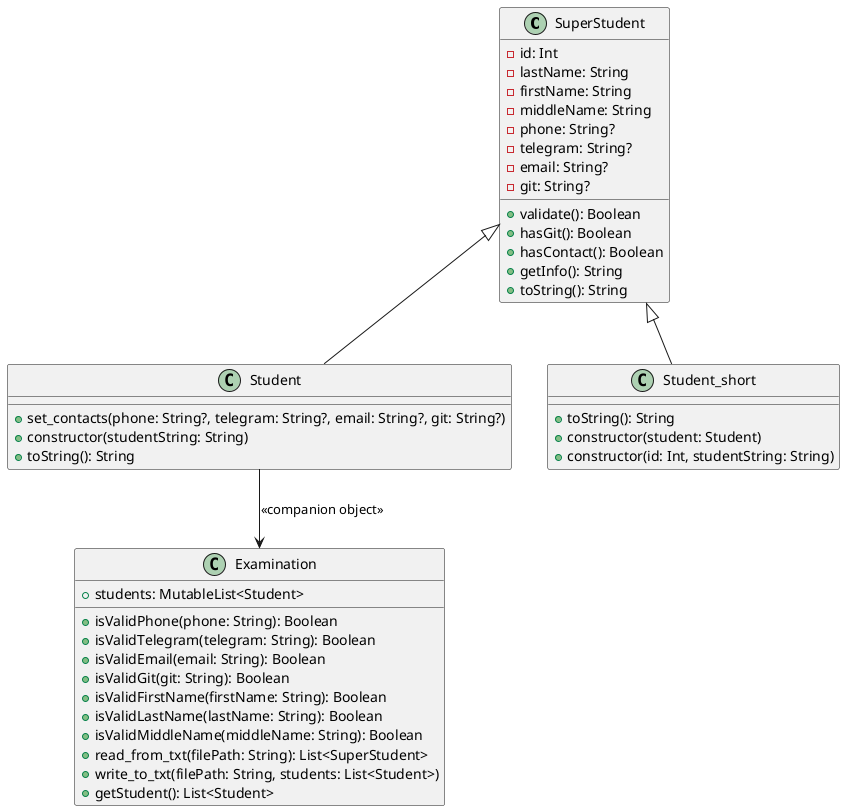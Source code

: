 @startuml
class SuperStudent {
        - id: Int
        - lastName: String
        - firstName: String
        - middleName: String
        - phone: String?
        - telegram: String?
        - email: String?
        - git: String?

        + validate(): Boolean
        + hasGit(): Boolean
        + hasContact(): Boolean
        + getInfo(): String
        + toString(): String
}

    class Student {
        + set_contacts(phone: String?, telegram: String?, email: String?, git: String?)
        + constructor(studentString: String)
        + toString(): String
    }

    class Student_short {
        + toString(): String
        + constructor(student: Student)
        + constructor(id: Int, studentString: String)
    }

    class Examination {
        + students: MutableList<Student>
        + isValidPhone(phone: String): Boolean
        + isValidTelegram(telegram: String): Boolean
        + isValidEmail(email: String): Boolean
        + isValidGit(git: String): Boolean
        + isValidFirstName(firstName: String): Boolean
        + isValidLastName(lastName: String): Boolean
        + isValidMiddleName(middleName: String): Boolean
        + read_from_txt(filePath: String): List<SuperStudent>
        + write_to_txt(filePath: String, students: List<Student>)
        + getStudent(): List<Student>
    }
Student -down-> Examination : <<companion object>>
SuperStudent <|-- Student
SuperStudent <|-- Student_short
@enduml